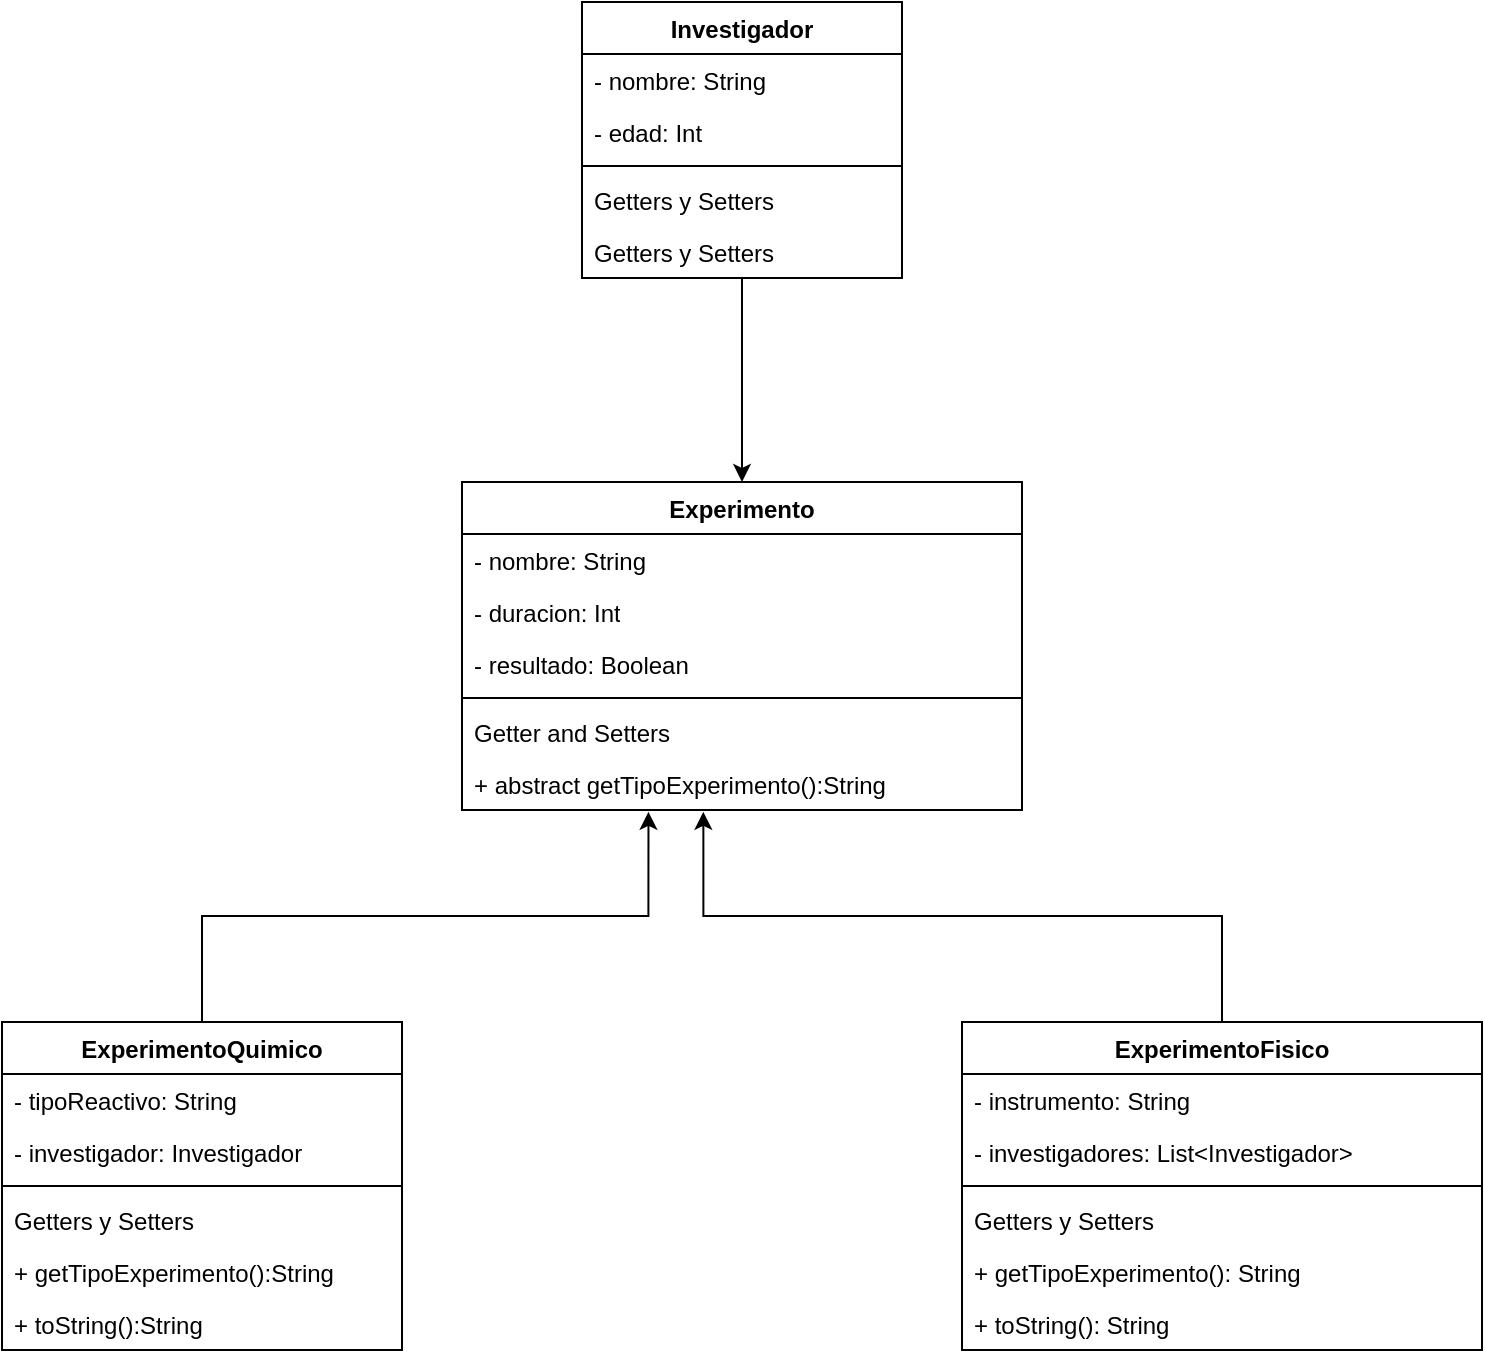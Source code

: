 <mxfile version="28.2.7">
  <diagram name="Página-1" id="JIYTdAMmYIjNRZOp1otJ">
    <mxGraphModel dx="646" dy="331" grid="1" gridSize="10" guides="1" tooltips="1" connect="1" arrows="1" fold="1" page="1" pageScale="1" pageWidth="1169" pageHeight="827" math="0" shadow="0">
      <root>
        <mxCell id="0" />
        <mxCell id="1" parent="0" />
        <mxCell id="3g6bvOphqMNxNMQa3L9m-9" style="edgeStyle=orthogonalEdgeStyle;rounded=0;orthogonalLoop=1;jettySize=auto;html=1;entryX=0.5;entryY=0;entryDx=0;entryDy=0;" edge="1" parent="1" source="asEFzsdutkoFtF7p0jYP-1" target="asEFzsdutkoFtF7p0jYP-5">
          <mxGeometry relative="1" as="geometry" />
        </mxCell>
        <mxCell id="asEFzsdutkoFtF7p0jYP-1" value="&lt;div&gt;Investigador&lt;/div&gt;" style="swimlane;fontStyle=1;align=center;verticalAlign=top;childLayout=stackLayout;horizontal=1;startSize=26;horizontalStack=0;resizeParent=1;resizeParentMax=0;resizeLast=0;collapsible=1;marginBottom=0;whiteSpace=wrap;html=1;" parent="1" vertex="1">
          <mxGeometry x="560" y="70" width="160" height="138" as="geometry" />
        </mxCell>
        <mxCell id="asEFzsdutkoFtF7p0jYP-2" value="- nombre: String" style="text;strokeColor=none;fillColor=none;align=left;verticalAlign=top;spacingLeft=4;spacingRight=4;overflow=hidden;rotatable=0;points=[[0,0.5],[1,0.5]];portConstraint=eastwest;whiteSpace=wrap;html=1;" parent="asEFzsdutkoFtF7p0jYP-1" vertex="1">
          <mxGeometry y="26" width="160" height="26" as="geometry" />
        </mxCell>
        <mxCell id="asEFzsdutkoFtF7p0jYP-17" value="- edad: Int" style="text;strokeColor=none;fillColor=none;align=left;verticalAlign=top;spacingLeft=4;spacingRight=4;overflow=hidden;rotatable=0;points=[[0,0.5],[1,0.5]];portConstraint=eastwest;whiteSpace=wrap;html=1;" parent="asEFzsdutkoFtF7p0jYP-1" vertex="1">
          <mxGeometry y="52" width="160" height="26" as="geometry" />
        </mxCell>
        <mxCell id="asEFzsdutkoFtF7p0jYP-3" value="" style="line;strokeWidth=1;fillColor=none;align=left;verticalAlign=middle;spacingTop=-1;spacingLeft=3;spacingRight=3;rotatable=0;labelPosition=right;points=[];portConstraint=eastwest;strokeColor=inherit;" parent="asEFzsdutkoFtF7p0jYP-1" vertex="1">
          <mxGeometry y="78" width="160" height="8" as="geometry" />
        </mxCell>
        <mxCell id="asEFzsdutkoFtF7p0jYP-4" value="&lt;div&gt;Getters y Setters&lt;/div&gt;&lt;div&gt;&lt;br&gt;&lt;/div&gt;" style="text;strokeColor=none;fillColor=none;align=left;verticalAlign=top;spacingLeft=4;spacingRight=4;overflow=hidden;rotatable=0;points=[[0,0.5],[1,0.5]];portConstraint=eastwest;whiteSpace=wrap;html=1;" parent="asEFzsdutkoFtF7p0jYP-1" vertex="1">
          <mxGeometry y="86" width="160" height="26" as="geometry" />
        </mxCell>
        <mxCell id="3g6bvOphqMNxNMQa3L9m-2" value="&lt;div&gt;Getters y Setters&lt;/div&gt;&lt;div&gt;&lt;br&gt;&lt;/div&gt;" style="text;strokeColor=none;fillColor=none;align=left;verticalAlign=top;spacingLeft=4;spacingRight=4;overflow=hidden;rotatable=0;points=[[0,0.5],[1,0.5]];portConstraint=eastwest;whiteSpace=wrap;html=1;" vertex="1" parent="asEFzsdutkoFtF7p0jYP-1">
          <mxGeometry y="112" width="160" height="26" as="geometry" />
        </mxCell>
        <mxCell id="asEFzsdutkoFtF7p0jYP-5" value="Experimento" style="swimlane;fontStyle=1;align=center;verticalAlign=top;childLayout=stackLayout;horizontal=1;startSize=26;horizontalStack=0;resizeParent=1;resizeParentMax=0;resizeLast=0;collapsible=1;marginBottom=0;whiteSpace=wrap;html=1;" parent="1" vertex="1">
          <mxGeometry x="500" y="310" width="280" height="164" as="geometry" />
        </mxCell>
        <mxCell id="asEFzsdutkoFtF7p0jYP-6" value="&lt;div&gt;- nombre: String&lt;/div&gt;" style="text;strokeColor=none;fillColor=none;align=left;verticalAlign=top;spacingLeft=4;spacingRight=4;overflow=hidden;rotatable=0;points=[[0,0.5],[1,0.5]];portConstraint=eastwest;whiteSpace=wrap;html=1;" parent="asEFzsdutkoFtF7p0jYP-5" vertex="1">
          <mxGeometry y="26" width="280" height="26" as="geometry" />
        </mxCell>
        <mxCell id="asEFzsdutkoFtF7p0jYP-18" value="&lt;div&gt;- duracion: Int&lt;/div&gt;" style="text;strokeColor=none;fillColor=none;align=left;verticalAlign=top;spacingLeft=4;spacingRight=4;overflow=hidden;rotatable=0;points=[[0,0.5],[1,0.5]];portConstraint=eastwest;whiteSpace=wrap;html=1;" parent="asEFzsdutkoFtF7p0jYP-5" vertex="1">
          <mxGeometry y="52" width="280" height="26" as="geometry" />
        </mxCell>
        <mxCell id="asEFzsdutkoFtF7p0jYP-19" value="&lt;div&gt;- resultado: Boolean&lt;/div&gt;" style="text;strokeColor=none;fillColor=none;align=left;verticalAlign=top;spacingLeft=4;spacingRight=4;overflow=hidden;rotatable=0;points=[[0,0.5],[1,0.5]];portConstraint=eastwest;whiteSpace=wrap;html=1;" parent="asEFzsdutkoFtF7p0jYP-5" vertex="1">
          <mxGeometry y="78" width="280" height="26" as="geometry" />
        </mxCell>
        <mxCell id="asEFzsdutkoFtF7p0jYP-7" value="" style="line;strokeWidth=1;fillColor=none;align=left;verticalAlign=middle;spacingTop=-1;spacingLeft=3;spacingRight=3;rotatable=0;labelPosition=right;points=[];portConstraint=eastwest;strokeColor=inherit;" parent="asEFzsdutkoFtF7p0jYP-5" vertex="1">
          <mxGeometry y="104" width="280" height="8" as="geometry" />
        </mxCell>
        <mxCell id="asEFzsdutkoFtF7p0jYP-8" value="Getter and Setters" style="text;strokeColor=none;fillColor=none;align=left;verticalAlign=top;spacingLeft=4;spacingRight=4;overflow=hidden;rotatable=0;points=[[0,0.5],[1,0.5]];portConstraint=eastwest;whiteSpace=wrap;html=1;" parent="asEFzsdutkoFtF7p0jYP-5" vertex="1">
          <mxGeometry y="112" width="280" height="26" as="geometry" />
        </mxCell>
        <mxCell id="3g6bvOphqMNxNMQa3L9m-1" value="+ abstract getTipoExperimento():String" style="text;strokeColor=none;fillColor=none;align=left;verticalAlign=top;spacingLeft=4;spacingRight=4;overflow=hidden;rotatable=0;points=[[0,0.5],[1,0.5]];portConstraint=eastwest;whiteSpace=wrap;html=1;" vertex="1" parent="asEFzsdutkoFtF7p0jYP-5">
          <mxGeometry y="138" width="280" height="26" as="geometry" />
        </mxCell>
        <mxCell id="asEFzsdutkoFtF7p0jYP-9" value="ExperimentoQuimico" style="swimlane;fontStyle=1;align=center;verticalAlign=top;childLayout=stackLayout;horizontal=1;startSize=26;horizontalStack=0;resizeParent=1;resizeParentMax=0;resizeLast=0;collapsible=1;marginBottom=0;whiteSpace=wrap;html=1;" parent="1" vertex="1">
          <mxGeometry x="270" y="580" width="200" height="164" as="geometry" />
        </mxCell>
        <mxCell id="asEFzsdutkoFtF7p0jYP-10" value="- tipoReactivo: String" style="text;strokeColor=none;fillColor=none;align=left;verticalAlign=top;spacingLeft=4;spacingRight=4;overflow=hidden;rotatable=0;points=[[0,0.5],[1,0.5]];portConstraint=eastwest;whiteSpace=wrap;html=1;" parent="asEFzsdutkoFtF7p0jYP-9" vertex="1">
          <mxGeometry y="26" width="200" height="26" as="geometry" />
        </mxCell>
        <mxCell id="asEFzsdutkoFtF7p0jYP-20" value="- investigador: Investigador" style="text;strokeColor=none;fillColor=none;align=left;verticalAlign=top;spacingLeft=4;spacingRight=4;overflow=hidden;rotatable=0;points=[[0,0.5],[1,0.5]];portConstraint=eastwest;whiteSpace=wrap;html=1;" parent="asEFzsdutkoFtF7p0jYP-9" vertex="1">
          <mxGeometry y="52" width="200" height="26" as="geometry" />
        </mxCell>
        <mxCell id="asEFzsdutkoFtF7p0jYP-11" value="" style="line;strokeWidth=1;fillColor=none;align=left;verticalAlign=middle;spacingTop=-1;spacingLeft=3;spacingRight=3;rotatable=0;labelPosition=right;points=[];portConstraint=eastwest;strokeColor=inherit;" parent="asEFzsdutkoFtF7p0jYP-9" vertex="1">
          <mxGeometry y="78" width="200" height="8" as="geometry" />
        </mxCell>
        <mxCell id="asEFzsdutkoFtF7p0jYP-12" value="Getters y Setters" style="text;strokeColor=none;fillColor=none;align=left;verticalAlign=top;spacingLeft=4;spacingRight=4;overflow=hidden;rotatable=0;points=[[0,0.5],[1,0.5]];portConstraint=eastwest;whiteSpace=wrap;html=1;" parent="asEFzsdutkoFtF7p0jYP-9" vertex="1">
          <mxGeometry y="86" width="200" height="26" as="geometry" />
        </mxCell>
        <mxCell id="3g6bvOphqMNxNMQa3L9m-5" value="+ getTipoExperimento():String" style="text;strokeColor=none;fillColor=none;align=left;verticalAlign=top;spacingLeft=4;spacingRight=4;overflow=hidden;rotatable=0;points=[[0,0.5],[1,0.5]];portConstraint=eastwest;whiteSpace=wrap;html=1;" vertex="1" parent="asEFzsdutkoFtF7p0jYP-9">
          <mxGeometry y="112" width="200" height="26" as="geometry" />
        </mxCell>
        <mxCell id="3g6bvOphqMNxNMQa3L9m-6" value="+ toString():String" style="text;strokeColor=none;fillColor=none;align=left;verticalAlign=top;spacingLeft=4;spacingRight=4;overflow=hidden;rotatable=0;points=[[0,0.5],[1,0.5]];portConstraint=eastwest;whiteSpace=wrap;html=1;" vertex="1" parent="asEFzsdutkoFtF7p0jYP-9">
          <mxGeometry y="138" width="200" height="26" as="geometry" />
        </mxCell>
        <mxCell id="asEFzsdutkoFtF7p0jYP-13" value="ExperimentoFisico" style="swimlane;fontStyle=1;align=center;verticalAlign=top;childLayout=stackLayout;horizontal=1;startSize=26;horizontalStack=0;resizeParent=1;resizeParentMax=0;resizeLast=0;collapsible=1;marginBottom=0;whiteSpace=wrap;html=1;" parent="1" vertex="1">
          <mxGeometry x="750" y="580" width="260" height="164" as="geometry" />
        </mxCell>
        <mxCell id="asEFzsdutkoFtF7p0jYP-14" value="- instrumento: String" style="text;strokeColor=none;fillColor=none;align=left;verticalAlign=top;spacingLeft=4;spacingRight=4;overflow=hidden;rotatable=0;points=[[0,0.5],[1,0.5]];portConstraint=eastwest;whiteSpace=wrap;html=1;" parent="asEFzsdutkoFtF7p0jYP-13" vertex="1">
          <mxGeometry y="26" width="260" height="26" as="geometry" />
        </mxCell>
        <mxCell id="asEFzsdutkoFtF7p0jYP-21" value="- investigadores: List&amp;lt;Investigador&amp;gt;" style="text;strokeColor=none;fillColor=none;align=left;verticalAlign=top;spacingLeft=4;spacingRight=4;overflow=hidden;rotatable=0;points=[[0,0.5],[1,0.5]];portConstraint=eastwest;whiteSpace=wrap;html=1;" parent="asEFzsdutkoFtF7p0jYP-13" vertex="1">
          <mxGeometry y="52" width="260" height="26" as="geometry" />
        </mxCell>
        <mxCell id="asEFzsdutkoFtF7p0jYP-15" value="" style="line;strokeWidth=1;fillColor=none;align=left;verticalAlign=middle;spacingTop=-1;spacingLeft=3;spacingRight=3;rotatable=0;labelPosition=right;points=[];portConstraint=eastwest;strokeColor=inherit;" parent="asEFzsdutkoFtF7p0jYP-13" vertex="1">
          <mxGeometry y="78" width="260" height="8" as="geometry" />
        </mxCell>
        <mxCell id="asEFzsdutkoFtF7p0jYP-16" value="Getters y Setters" style="text;strokeColor=none;fillColor=none;align=left;verticalAlign=top;spacingLeft=4;spacingRight=4;overflow=hidden;rotatable=0;points=[[0,0.5],[1,0.5]];portConstraint=eastwest;whiteSpace=wrap;html=1;" parent="asEFzsdutkoFtF7p0jYP-13" vertex="1">
          <mxGeometry y="86" width="260" height="26" as="geometry" />
        </mxCell>
        <mxCell id="3g6bvOphqMNxNMQa3L9m-3" value="+ getTipoExperimento(): String" style="text;strokeColor=none;fillColor=none;align=left;verticalAlign=top;spacingLeft=4;spacingRight=4;overflow=hidden;rotatable=0;points=[[0,0.5],[1,0.5]];portConstraint=eastwest;whiteSpace=wrap;html=1;" vertex="1" parent="asEFzsdutkoFtF7p0jYP-13">
          <mxGeometry y="112" width="260" height="26" as="geometry" />
        </mxCell>
        <mxCell id="3g6bvOphqMNxNMQa3L9m-4" value="+ toString(): String" style="text;strokeColor=none;fillColor=none;align=left;verticalAlign=top;spacingLeft=4;spacingRight=4;overflow=hidden;rotatable=0;points=[[0,0.5],[1,0.5]];portConstraint=eastwest;whiteSpace=wrap;html=1;" vertex="1" parent="asEFzsdutkoFtF7p0jYP-13">
          <mxGeometry y="138" width="260" height="26" as="geometry" />
        </mxCell>
        <mxCell id="3g6bvOphqMNxNMQa3L9m-7" style="edgeStyle=orthogonalEdgeStyle;rounded=0;orthogonalLoop=1;jettySize=auto;html=1;entryX=0.431;entryY=1.036;entryDx=0;entryDy=0;entryPerimeter=0;" edge="1" parent="1" source="asEFzsdutkoFtF7p0jYP-13" target="3g6bvOphqMNxNMQa3L9m-1">
          <mxGeometry relative="1" as="geometry">
            <mxPoint x="700" y="520" as="targetPoint" />
          </mxGeometry>
        </mxCell>
        <mxCell id="3g6bvOphqMNxNMQa3L9m-8" style="edgeStyle=orthogonalEdgeStyle;rounded=0;orthogonalLoop=1;jettySize=auto;html=1;entryX=0.333;entryY=1.036;entryDx=0;entryDy=0;entryPerimeter=0;" edge="1" parent="1" source="asEFzsdutkoFtF7p0jYP-9" target="3g6bvOphqMNxNMQa3L9m-1">
          <mxGeometry relative="1" as="geometry" />
        </mxCell>
      </root>
    </mxGraphModel>
  </diagram>
</mxfile>
